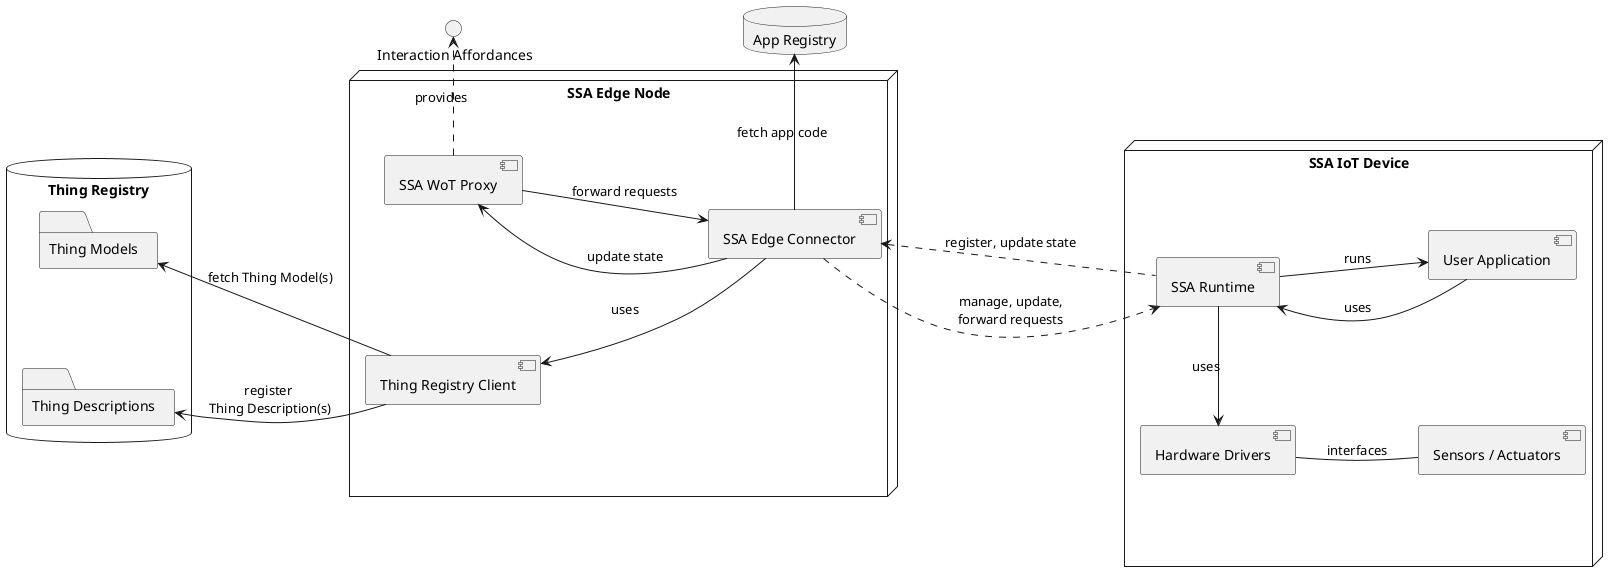 @startuml

left to right direction
skinparam nodesep 100

() " Interaction Affordances" as wotProt

database "Thing Registry" as db {
    folder "Thing Models" as tms
    folder "Thing Descriptions" as tds
}

database "App Registry" as appDB


node "SSA Edge Node" as edgeNode {

    [SSA Edge Connector] as ssaCon
    [SSA WoT Proxy] as ssaProxy
    [Thing Registry Client] as tRClient

    ssaCon -u-> ssaProxy : update state
    ssaProxy -d-> ssaCon : forward requests

    ssaCon -u-> tRClient : uses
    ssaCon -r-> appDB : fetch app code

}

node "SSA IoT Device" as device {
    [SSA Runtime] as ssaRt
    [User Application] as userApp

    [Hardware Drivers] as hwd
    [Sensors / Actuators] as hw

    hwd -d- hw : interfaces
    ssaRt -l-> hwd : uses
    ssaRt -d-> userApp: runs
    userApp -u-> ssaRt: uses
}

tRClient -u-> tds : register \nThing Description(s)
tRClient -u-> tms : fetch Thing Model(s)

ssaProxy -u[hidden]- tms

ssaRt -u..> ssaCon : "register, update state"
ssaCon -d..> ssaRt : "manage, update,\nforward requests"
ssaProxy -r.> wotProt : provides

@enduml
